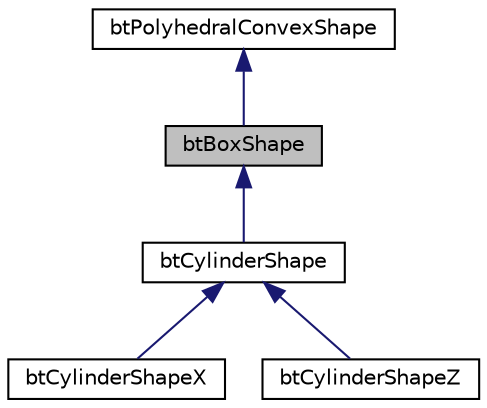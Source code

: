 digraph G
{
  edge [fontname="Helvetica",fontsize="10",labelfontname="Helvetica",labelfontsize="10"];
  node [fontname="Helvetica",fontsize="10",shape=record];
  Node1 [label="btBoxShape",height=0.2,width=0.4,color="black", fillcolor="grey75", style="filled" fontcolor="black"];
  Node2 -> Node1 [dir="back",color="midnightblue",fontsize="10",style="solid",fontname="Helvetica"];
  Node2 [label="btPolyhedralConvexShape",height=0.2,width=0.4,color="black", fillcolor="white", style="filled",URL="$classbtPolyhedralConvexShape.html",tooltip="PolyhedralConvexShape is an interface class for feature based (vertex/edge/face) convex shapes..."];
  Node1 -> Node3 [dir="back",color="midnightblue",fontsize="10",style="solid",fontname="Helvetica"];
  Node3 [label="btCylinderShape",height=0.2,width=0.4,color="black", fillcolor="white", style="filled",URL="$classbtCylinderShape.html",tooltip="implements cylinder shape interface"];
  Node3 -> Node4 [dir="back",color="midnightblue",fontsize="10",style="solid",fontname="Helvetica"];
  Node4 [label="btCylinderShapeX",height=0.2,width=0.4,color="black", fillcolor="white", style="filled",URL="$classbtCylinderShapeX.html"];
  Node3 -> Node5 [dir="back",color="midnightblue",fontsize="10",style="solid",fontname="Helvetica"];
  Node5 [label="btCylinderShapeZ",height=0.2,width=0.4,color="black", fillcolor="white", style="filled",URL="$classbtCylinderShapeZ.html"];
}
